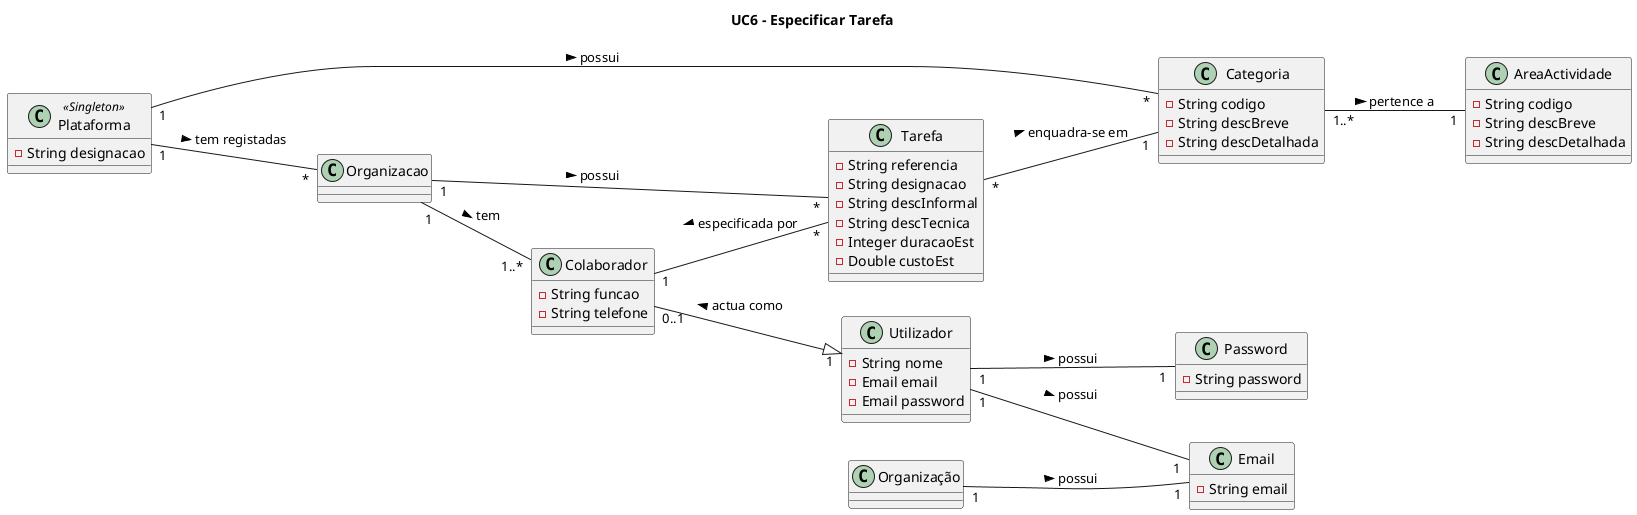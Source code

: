 @startuml

title UC6 - Especificar Tarefa
left to right direction

class Plataforma <<Singleton>>{
    -String designacao
}

class Colaborador {
    -String funcao
    -String telefone
}

class Tarefa {
    -String referencia
    -String designacao
    -String descInformal
    -String descTecnica
    -Integer duracaoEst
    -Double custoEst
}

class Utilizador {
    -String nome
    -Email email
    -Email password
}

class Email {
    -String email
}

class Password {
    -String password
}

class Categoria {
    -String codigo
    -String descBreve
    -String descDetalhada
}

class AreaActividade {
    -String codigo
    -String descBreve
    -String descDetalhada
}

Plataforma"1" -- "*"Organizacao: tem registadas >
Organizacao"1" -- "1..*"Colaborador: tem >
Colaborador"1" -- "*"Tarefa: especificada por <
Organizacao"1" -- "*"Tarefa: possui >
Tarefa"*" -- "1"Categoria: enquadra-se em >
Categoria"1..*" -- "1"AreaActividade: pertence a > 
Plataforma"1" -- "*"Categoria: possui >
Colaborador"0..1" --|> "1"Utilizador: actua como <
Utilizador "1" -- "1"Email: possui >
Utilizador "1" -- "1"Password: possui >
Organização "1" -- "1"Email: possui >


@enduml